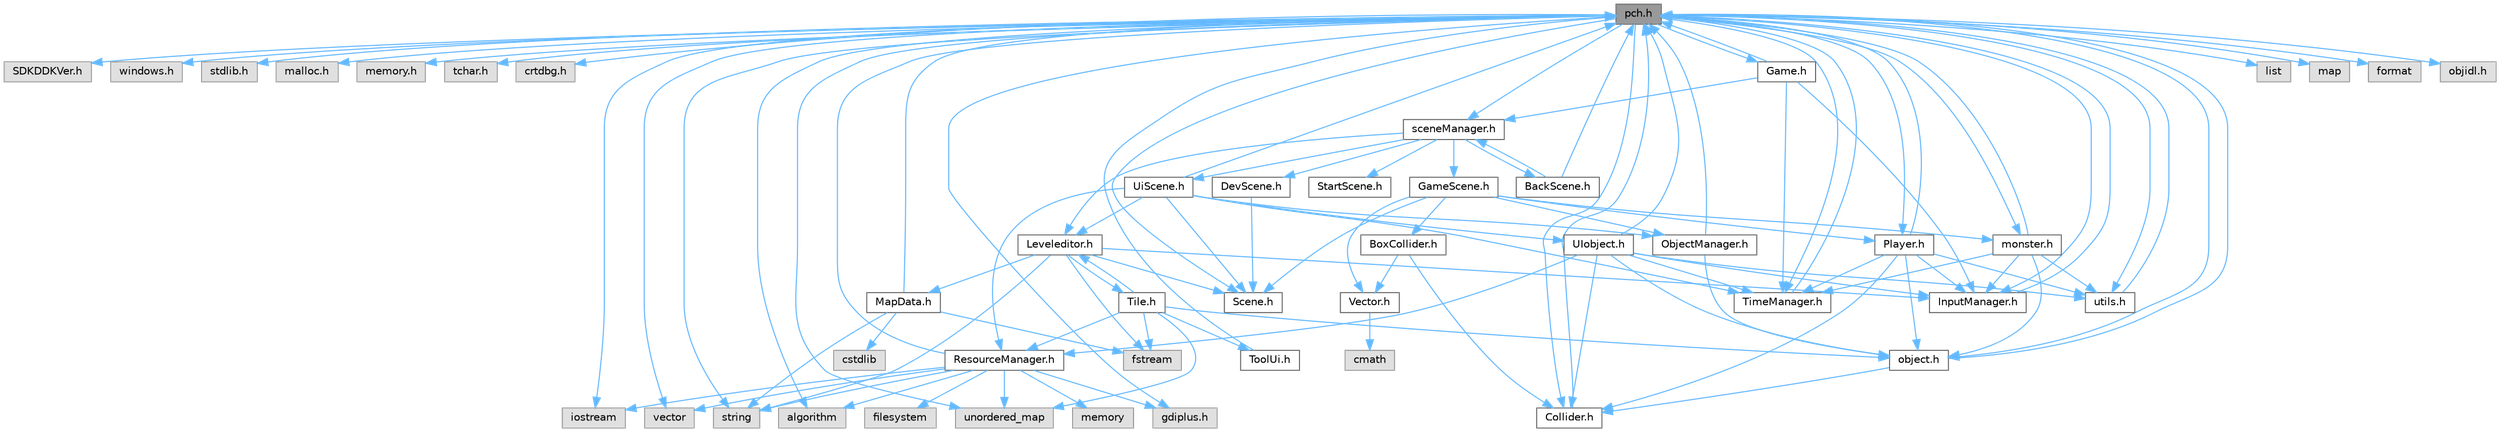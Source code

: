 digraph "pch.h"
{
 // LATEX_PDF_SIZE
  bgcolor="transparent";
  edge [fontname=Helvetica,fontsize=10,labelfontname=Helvetica,labelfontsize=10];
  node [fontname=Helvetica,fontsize=10,shape=box,height=0.2,width=0.4];
  Node1 [id="Node000001",label="pch.h",height=0.2,width=0.4,color="gray40", fillcolor="grey60", style="filled", fontcolor="black",tooltip=" "];
  Node1 -> Node2 [id="edge1_Node000001_Node000002",color="steelblue1",style="solid",tooltip=" "];
  Node2 [id="Node000002",label="SDKDDKVer.h",height=0.2,width=0.4,color="grey60", fillcolor="#E0E0E0", style="filled",tooltip=" "];
  Node1 -> Node3 [id="edge2_Node000001_Node000003",color="steelblue1",style="solid",tooltip=" "];
  Node3 [id="Node000003",label="windows.h",height=0.2,width=0.4,color="grey60", fillcolor="#E0E0E0", style="filled",tooltip=" "];
  Node1 -> Node4 [id="edge3_Node000001_Node000004",color="steelblue1",style="solid",tooltip=" "];
  Node4 [id="Node000004",label="stdlib.h",height=0.2,width=0.4,color="grey60", fillcolor="#E0E0E0", style="filled",tooltip=" "];
  Node1 -> Node5 [id="edge4_Node000001_Node000005",color="steelblue1",style="solid",tooltip=" "];
  Node5 [id="Node000005",label="malloc.h",height=0.2,width=0.4,color="grey60", fillcolor="#E0E0E0", style="filled",tooltip=" "];
  Node1 -> Node6 [id="edge5_Node000001_Node000006",color="steelblue1",style="solid",tooltip=" "];
  Node6 [id="Node000006",label="memory.h",height=0.2,width=0.4,color="grey60", fillcolor="#E0E0E0", style="filled",tooltip=" "];
  Node1 -> Node7 [id="edge6_Node000001_Node000007",color="steelblue1",style="solid",tooltip=" "];
  Node7 [id="Node000007",label="tchar.h",height=0.2,width=0.4,color="grey60", fillcolor="#E0E0E0", style="filled",tooltip=" "];
  Node1 -> Node8 [id="edge7_Node000001_Node000008",color="steelblue1",style="solid",tooltip=" "];
  Node8 [id="Node000008",label="crtdbg.h",height=0.2,width=0.4,color="grey60", fillcolor="#E0E0E0", style="filled",tooltip=" "];
  Node1 -> Node9 [id="edge8_Node000001_Node000009",color="steelblue1",style="solid",tooltip=" "];
  Node9 [id="Node000009",label="iostream",height=0.2,width=0.4,color="grey60", fillcolor="#E0E0E0", style="filled",tooltip=" "];
  Node1 -> Node10 [id="edge9_Node000001_Node000010",color="steelblue1",style="solid",tooltip=" "];
  Node10 [id="Node000010",label="vector",height=0.2,width=0.4,color="grey60", fillcolor="#E0E0E0", style="filled",tooltip=" "];
  Node1 -> Node11 [id="edge10_Node000001_Node000011",color="steelblue1",style="solid",tooltip=" "];
  Node11 [id="Node000011",label="string",height=0.2,width=0.4,color="grey60", fillcolor="#E0E0E0", style="filled",tooltip=" "];
  Node1 -> Node12 [id="edge11_Node000001_Node000012",color="steelblue1",style="solid",tooltip=" "];
  Node12 [id="Node000012",label="list",height=0.2,width=0.4,color="grey60", fillcolor="#E0E0E0", style="filled",tooltip=" "];
  Node1 -> Node13 [id="edge12_Node000001_Node000013",color="steelblue1",style="solid",tooltip=" "];
  Node13 [id="Node000013",label="map",height=0.2,width=0.4,color="grey60", fillcolor="#E0E0E0", style="filled",tooltip=" "];
  Node1 -> Node14 [id="edge13_Node000001_Node000014",color="steelblue1",style="solid",tooltip=" "];
  Node14 [id="Node000014",label="unordered_map",height=0.2,width=0.4,color="grey60", fillcolor="#E0E0E0", style="filled",tooltip=" "];
  Node1 -> Node15 [id="edge14_Node000001_Node000015",color="steelblue1",style="solid",tooltip=" "];
  Node15 [id="Node000015",label="algorithm",height=0.2,width=0.4,color="grey60", fillcolor="#E0E0E0", style="filled",tooltip=" "];
  Node1 -> Node16 [id="edge15_Node000001_Node000016",color="steelblue1",style="solid",tooltip=" "];
  Node16 [id="Node000016",label="format",height=0.2,width=0.4,color="grey60", fillcolor="#E0E0E0", style="filled",tooltip=" "];
  Node1 -> Node17 [id="edge16_Node000001_Node000017",color="steelblue1",style="solid",tooltip=" "];
  Node17 [id="Node000017",label="objidl.h",height=0.2,width=0.4,color="grey60", fillcolor="#E0E0E0", style="filled",tooltip=" "];
  Node1 -> Node18 [id="edge17_Node000001_Node000018",color="steelblue1",style="solid",tooltip=" "];
  Node18 [id="Node000018",label="gdiplus.h",height=0.2,width=0.4,color="grey60", fillcolor="#E0E0E0", style="filled",tooltip=" "];
  Node1 -> Node19 [id="edge18_Node000001_Node000019",color="steelblue1",style="solid",tooltip=" "];
  Node19 [id="Node000019",label="sceneManager.h",height=0.2,width=0.4,color="grey40", fillcolor="white", style="filled",URL="$scene_manager_8h.html",tooltip=" "];
  Node19 -> Node20 [id="edge19_Node000019_Node000020",color="steelblue1",style="solid",tooltip=" "];
  Node20 [id="Node000020",label="DevScene.h",height=0.2,width=0.4,color="grey40", fillcolor="white", style="filled",URL="$_dev_scene_8h.html",tooltip=" "];
  Node20 -> Node21 [id="edge20_Node000020_Node000021",color="steelblue1",style="solid",tooltip=" "];
  Node21 [id="Node000021",label="Scene.h",height=0.2,width=0.4,color="grey40", fillcolor="white", style="filled",URL="$_scene_8h.html",tooltip=" "];
  Node19 -> Node22 [id="edge21_Node000019_Node000022",color="steelblue1",style="solid",tooltip=" "];
  Node22 [id="Node000022",label="GameScene.h",height=0.2,width=0.4,color="grey40", fillcolor="white", style="filled",URL="$_game_scene_8h.html",tooltip=" "];
  Node22 -> Node21 [id="edge22_Node000022_Node000021",color="steelblue1",style="solid",tooltip=" "];
  Node22 -> Node23 [id="edge23_Node000022_Node000023",color="steelblue1",style="solid",tooltip=" "];
  Node23 [id="Node000023",label="Vector.h",height=0.2,width=0.4,color="grey40", fillcolor="white", style="filled",URL="$_vector_8h.html",tooltip=" "];
  Node23 -> Node24 [id="edge24_Node000023_Node000024",color="steelblue1",style="solid",tooltip=" "];
  Node24 [id="Node000024",label="cmath",height=0.2,width=0.4,color="grey60", fillcolor="#E0E0E0", style="filled",tooltip=" "];
  Node22 -> Node25 [id="edge25_Node000022_Node000025",color="steelblue1",style="solid",tooltip=" "];
  Node25 [id="Node000025",label="ObjectManager.h",height=0.2,width=0.4,color="grey40", fillcolor="white", style="filled",URL="$_object_manager_8h.html",tooltip=" "];
  Node25 -> Node1 [id="edge26_Node000025_Node000001",color="steelblue1",style="solid",tooltip=" "];
  Node25 -> Node26 [id="edge27_Node000025_Node000026",color="steelblue1",style="solid",tooltip=" "];
  Node26 [id="Node000026",label="object.h",height=0.2,width=0.4,color="grey40", fillcolor="white", style="filled",URL="$object_8h.html",tooltip=" "];
  Node26 -> Node1 [id="edge28_Node000026_Node000001",color="steelblue1",style="solid",tooltip=" "];
  Node26 -> Node27 [id="edge29_Node000026_Node000027",color="steelblue1",style="solid",tooltip=" "];
  Node27 [id="Node000027",label="Collider.h",height=0.2,width=0.4,color="grey40", fillcolor="white", style="filled",URL="$_collider_8h.html",tooltip=" "];
  Node27 -> Node1 [id="edge30_Node000027_Node000001",color="steelblue1",style="solid",tooltip=" "];
  Node22 -> Node28 [id="edge31_Node000022_Node000028",color="steelblue1",style="solid",tooltip=" "];
  Node28 [id="Node000028",label="Player.h",height=0.2,width=0.4,color="grey40", fillcolor="white", style="filled",URL="$_player_8h.html",tooltip=" "];
  Node28 -> Node29 [id="edge32_Node000028_Node000029",color="steelblue1",style="solid",tooltip=" "];
  Node29 [id="Node000029",label="InputManager.h",height=0.2,width=0.4,color="grey40", fillcolor="white", style="filled",URL="$_input_manager_8h.html",tooltip=" "];
  Node29 -> Node1 [id="edge33_Node000029_Node000001",color="steelblue1",style="solid",tooltip=" "];
  Node28 -> Node30 [id="edge34_Node000028_Node000030",color="steelblue1",style="solid",tooltip=" "];
  Node30 [id="Node000030",label="TimeManager.h",height=0.2,width=0.4,color="grey40", fillcolor="white", style="filled",URL="$_time_manager_8h.html",tooltip=" "];
  Node30 -> Node1 [id="edge35_Node000030_Node000001",color="steelblue1",style="solid",tooltip=" "];
  Node28 -> Node26 [id="edge36_Node000028_Node000026",color="steelblue1",style="solid",tooltip=" "];
  Node28 -> Node31 [id="edge37_Node000028_Node000031",color="steelblue1",style="solid",tooltip=" "];
  Node31 [id="Node000031",label="utils.h",height=0.2,width=0.4,color="grey40", fillcolor="white", style="filled",URL="$utils_8h.html",tooltip=" "];
  Node31 -> Node1 [id="edge38_Node000031_Node000001",color="steelblue1",style="solid",tooltip=" "];
  Node28 -> Node27 [id="edge39_Node000028_Node000027",color="steelblue1",style="solid",tooltip=" "];
  Node28 -> Node1 [id="edge40_Node000028_Node000001",color="steelblue1",style="solid",tooltip=" "];
  Node22 -> Node32 [id="edge41_Node000022_Node000032",color="steelblue1",style="solid",tooltip=" "];
  Node32 [id="Node000032",label="monster.h",height=0.2,width=0.4,color="grey40", fillcolor="white", style="filled",URL="$monster_8h.html",tooltip=" "];
  Node32 -> Node1 [id="edge42_Node000032_Node000001",color="steelblue1",style="solid",tooltip=" "];
  Node32 -> Node29 [id="edge43_Node000032_Node000029",color="steelblue1",style="solid",tooltip=" "];
  Node32 -> Node30 [id="edge44_Node000032_Node000030",color="steelblue1",style="solid",tooltip=" "];
  Node32 -> Node26 [id="edge45_Node000032_Node000026",color="steelblue1",style="solid",tooltip=" "];
  Node32 -> Node31 [id="edge46_Node000032_Node000031",color="steelblue1",style="solid",tooltip=" "];
  Node22 -> Node33 [id="edge47_Node000022_Node000033",color="steelblue1",style="solid",tooltip=" "];
  Node33 [id="Node000033",label="BoxCollider.h",height=0.2,width=0.4,color="grey40", fillcolor="white", style="filled",URL="$_box_collider_8h.html",tooltip=" "];
  Node33 -> Node27 [id="edge48_Node000033_Node000027",color="steelblue1",style="solid",tooltip=" "];
  Node33 -> Node23 [id="edge49_Node000033_Node000023",color="steelblue1",style="solid",tooltip=" "];
  Node19 -> Node34 [id="edge50_Node000019_Node000034",color="steelblue1",style="solid",tooltip=" "];
  Node34 [id="Node000034",label="Leveleditor.h",height=0.2,width=0.4,color="grey40", fillcolor="white", style="filled",URL="$_leveleditor_8h.html",tooltip=" "];
  Node34 -> Node21 [id="edge51_Node000034_Node000021",color="steelblue1",style="solid",tooltip=" "];
  Node34 -> Node29 [id="edge52_Node000034_Node000029",color="steelblue1",style="solid",tooltip=" "];
  Node34 -> Node35 [id="edge53_Node000034_Node000035",color="steelblue1",style="solid",tooltip=" "];
  Node35 [id="Node000035",label="MapData.h",height=0.2,width=0.4,color="grey40", fillcolor="white", style="filled",URL="$_map_data_8h.html",tooltip=" "];
  Node35 -> Node1 [id="edge54_Node000035_Node000001",color="steelblue1",style="solid",tooltip=" "];
  Node35 -> Node11 [id="edge55_Node000035_Node000011",color="steelblue1",style="solid",tooltip=" "];
  Node35 -> Node36 [id="edge56_Node000035_Node000036",color="steelblue1",style="solid",tooltip=" "];
  Node36 [id="Node000036",label="fstream",height=0.2,width=0.4,color="grey60", fillcolor="#E0E0E0", style="filled",tooltip=" "];
  Node35 -> Node37 [id="edge57_Node000035_Node000037",color="steelblue1",style="solid",tooltip=" "];
  Node37 [id="Node000037",label="cstdlib",height=0.2,width=0.4,color="grey60", fillcolor="#E0E0E0", style="filled",tooltip=" "];
  Node34 -> Node38 [id="edge58_Node000034_Node000038",color="steelblue1",style="solid",tooltip=" "];
  Node38 [id="Node000038",label="Tile.h",height=0.2,width=0.4,color="grey40", fillcolor="white", style="filled",URL="$_tile_8h.html",tooltip=" "];
  Node38 -> Node26 [id="edge59_Node000038_Node000026",color="steelblue1",style="solid",tooltip=" "];
  Node38 -> Node34 [id="edge60_Node000038_Node000034",color="steelblue1",style="solid",tooltip=" "];
  Node38 -> Node36 [id="edge61_Node000038_Node000036",color="steelblue1",style="solid",tooltip=" "];
  Node38 -> Node39 [id="edge62_Node000038_Node000039",color="steelblue1",style="solid",tooltip=" "];
  Node39 [id="Node000039",label="ResourceManager.h",height=0.2,width=0.4,color="grey40", fillcolor="white", style="filled",URL="$_resource_manager_8h.html",tooltip=" "];
  Node39 -> Node1 [id="edge63_Node000039_Node000001",color="steelblue1",style="solid",tooltip=" "];
  Node39 -> Node40 [id="edge64_Node000039_Node000040",color="steelblue1",style="solid",tooltip=" "];
  Node40 [id="Node000040",label="filesystem",height=0.2,width=0.4,color="grey60", fillcolor="#E0E0E0", style="filled",tooltip=" "];
  Node39 -> Node18 [id="edge65_Node000039_Node000018",color="steelblue1",style="solid",tooltip=" "];
  Node39 -> Node14 [id="edge66_Node000039_Node000014",color="steelblue1",style="solid",tooltip=" "];
  Node39 -> Node10 [id="edge67_Node000039_Node000010",color="steelblue1",style="solid",tooltip=" "];
  Node39 -> Node11 [id="edge68_Node000039_Node000011",color="steelblue1",style="solid",tooltip=" "];
  Node39 -> Node9 [id="edge69_Node000039_Node000009",color="steelblue1",style="solid",tooltip=" "];
  Node39 -> Node15 [id="edge70_Node000039_Node000015",color="steelblue1",style="solid",tooltip=" "];
  Node39 -> Node41 [id="edge71_Node000039_Node000041",color="steelblue1",style="solid",tooltip=" "];
  Node41 [id="Node000041",label="memory",height=0.2,width=0.4,color="grey60", fillcolor="#E0E0E0", style="filled",tooltip=" "];
  Node38 -> Node42 [id="edge72_Node000038_Node000042",color="steelblue1",style="solid",tooltip=" "];
  Node42 [id="Node000042",label="ToolUi.h",height=0.2,width=0.4,color="grey40", fillcolor="white", style="filled",URL="$_tool_ui_8h.html",tooltip=" "];
  Node42 -> Node1 [id="edge73_Node000042_Node000001",color="steelblue1",style="solid",tooltip=" "];
  Node38 -> Node14 [id="edge74_Node000038_Node000014",color="steelblue1",style="solid",tooltip=" "];
  Node34 -> Node11 [id="edge75_Node000034_Node000011",color="steelblue1",style="solid",tooltip=" "];
  Node34 -> Node36 [id="edge76_Node000034_Node000036",color="steelblue1",style="solid",tooltip=" "];
  Node19 -> Node43 [id="edge77_Node000019_Node000043",color="steelblue1",style="solid",tooltip=" "];
  Node43 [id="Node000043",label="StartScene.h",height=0.2,width=0.4,color="grey40", fillcolor="white", style="filled",URL="$_start_scene_8h.html",tooltip=" "];
  Node19 -> Node44 [id="edge78_Node000019_Node000044",color="steelblue1",style="solid",tooltip=" "];
  Node44 [id="Node000044",label="UiScene.h",height=0.2,width=0.4,color="grey40", fillcolor="white", style="filled",URL="$_ui_scene_8h.html",tooltip=" "];
  Node44 -> Node1 [id="edge79_Node000044_Node000001",color="steelblue1",style="solid",tooltip=" "];
  Node44 -> Node30 [id="edge80_Node000044_Node000030",color="steelblue1",style="solid",tooltip=" "];
  Node44 -> Node34 [id="edge81_Node000044_Node000034",color="steelblue1",style="solid",tooltip=" "];
  Node44 -> Node39 [id="edge82_Node000044_Node000039",color="steelblue1",style="solid",tooltip=" "];
  Node44 -> Node25 [id="edge83_Node000044_Node000025",color="steelblue1",style="solid",tooltip=" "];
  Node44 -> Node45 [id="edge84_Node000044_Node000045",color="steelblue1",style="solid",tooltip=" "];
  Node45 [id="Node000045",label="UIobject.h",height=0.2,width=0.4,color="grey40", fillcolor="white", style="filled",URL="$_u_iobject_8h.html",tooltip=" "];
  Node45 -> Node26 [id="edge85_Node000045_Node000026",color="steelblue1",style="solid",tooltip=" "];
  Node45 -> Node29 [id="edge86_Node000045_Node000029",color="steelblue1",style="solid",tooltip=" "];
  Node45 -> Node30 [id="edge87_Node000045_Node000030",color="steelblue1",style="solid",tooltip=" "];
  Node45 -> Node31 [id="edge88_Node000045_Node000031",color="steelblue1",style="solid",tooltip=" "];
  Node45 -> Node27 [id="edge89_Node000045_Node000027",color="steelblue1",style="solid",tooltip=" "];
  Node45 -> Node1 [id="edge90_Node000045_Node000001",color="steelblue1",style="solid",tooltip=" "];
  Node45 -> Node39 [id="edge91_Node000045_Node000039",color="steelblue1",style="solid",tooltip=" "];
  Node44 -> Node21 [id="edge92_Node000044_Node000021",color="steelblue1",style="solid",tooltip=" "];
  Node19 -> Node46 [id="edge93_Node000019_Node000046",color="steelblue1",style="solid",tooltip=" "];
  Node46 [id="Node000046",label="BackScene.h",height=0.2,width=0.4,color="grey40", fillcolor="white", style="filled",URL="$_back_scene_8h.html",tooltip=" "];
  Node46 -> Node1 [id="edge94_Node000046_Node000001",color="steelblue1",style="solid",tooltip=" "];
  Node46 -> Node19 [id="edge95_Node000046_Node000019",color="steelblue1",style="solid",tooltip=" "];
  Node1 -> Node29 [id="edge96_Node000001_Node000029",color="steelblue1",style="solid",tooltip=" "];
  Node1 -> Node30 [id="edge97_Node000001_Node000030",color="steelblue1",style="solid",tooltip=" "];
  Node1 -> Node21 [id="edge98_Node000001_Node000021",color="steelblue1",style="solid",tooltip=" "];
  Node1 -> Node31 [id="edge99_Node000001_Node000031",color="steelblue1",style="solid",tooltip=" "];
  Node1 -> Node26 [id="edge100_Node000001_Node000026",color="steelblue1",style="solid",tooltip=" "];
  Node1 -> Node27 [id="edge101_Node000001_Node000027",color="steelblue1",style="solid",tooltip=" "];
  Node1 -> Node28 [id="edge102_Node000001_Node000028",color="steelblue1",style="solid",tooltip=" "];
  Node1 -> Node32 [id="edge103_Node000001_Node000032",color="steelblue1",style="solid",tooltip=" "];
  Node1 -> Node47 [id="edge104_Node000001_Node000047",color="steelblue1",style="solid",tooltip=" "];
  Node47 [id="Node000047",label="Game.h",height=0.2,width=0.4,color="grey40", fillcolor="white", style="filled",URL="$_game_8h.html",tooltip=" "];
  Node47 -> Node1 [id="edge105_Node000047_Node000001",color="steelblue1",style="solid",tooltip=" "];
  Node47 -> Node19 [id="edge106_Node000047_Node000019",color="steelblue1",style="solid",tooltip=" "];
  Node47 -> Node29 [id="edge107_Node000047_Node000029",color="steelblue1",style="solid",tooltip=" "];
  Node47 -> Node30 [id="edge108_Node000047_Node000030",color="steelblue1",style="solid",tooltip=" "];
}
